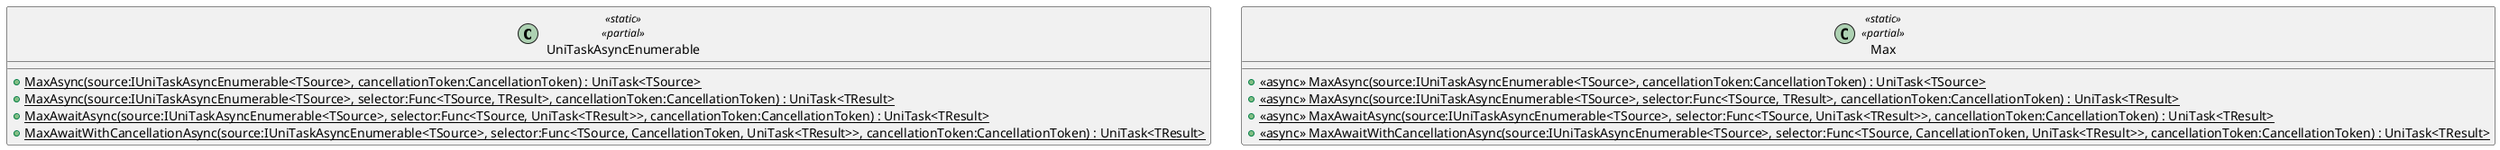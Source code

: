 @startuml
class UniTaskAsyncEnumerable <<static>> <<partial>> {
    + {static} MaxAsync(source:IUniTaskAsyncEnumerable<TSource>, cancellationToken:CancellationToken) : UniTask<TSource>
    + {static} MaxAsync(source:IUniTaskAsyncEnumerable<TSource>, selector:Func<TSource, TResult>, cancellationToken:CancellationToken) : UniTask<TResult>
    + {static} MaxAwaitAsync(source:IUniTaskAsyncEnumerable<TSource>, selector:Func<TSource, UniTask<TResult>>, cancellationToken:CancellationToken) : UniTask<TResult>
    + {static} MaxAwaitWithCancellationAsync(source:IUniTaskAsyncEnumerable<TSource>, selector:Func<TSource, CancellationToken, UniTask<TResult>>, cancellationToken:CancellationToken) : UniTask<TResult>
}
class Max <<static>> <<partial>> {
    + {static} <<async>> MaxAsync(source:IUniTaskAsyncEnumerable<TSource>, cancellationToken:CancellationToken) : UniTask<TSource>
    + {static} <<async>> MaxAsync(source:IUniTaskAsyncEnumerable<TSource>, selector:Func<TSource, TResult>, cancellationToken:CancellationToken) : UniTask<TResult>
    + {static} <<async>> MaxAwaitAsync(source:IUniTaskAsyncEnumerable<TSource>, selector:Func<TSource, UniTask<TResult>>, cancellationToken:CancellationToken) : UniTask<TResult>
    + {static} <<async>> MaxAwaitWithCancellationAsync(source:IUniTaskAsyncEnumerable<TSource>, selector:Func<TSource, CancellationToken, UniTask<TResult>>, cancellationToken:CancellationToken) : UniTask<TResult>
}
@enduml
